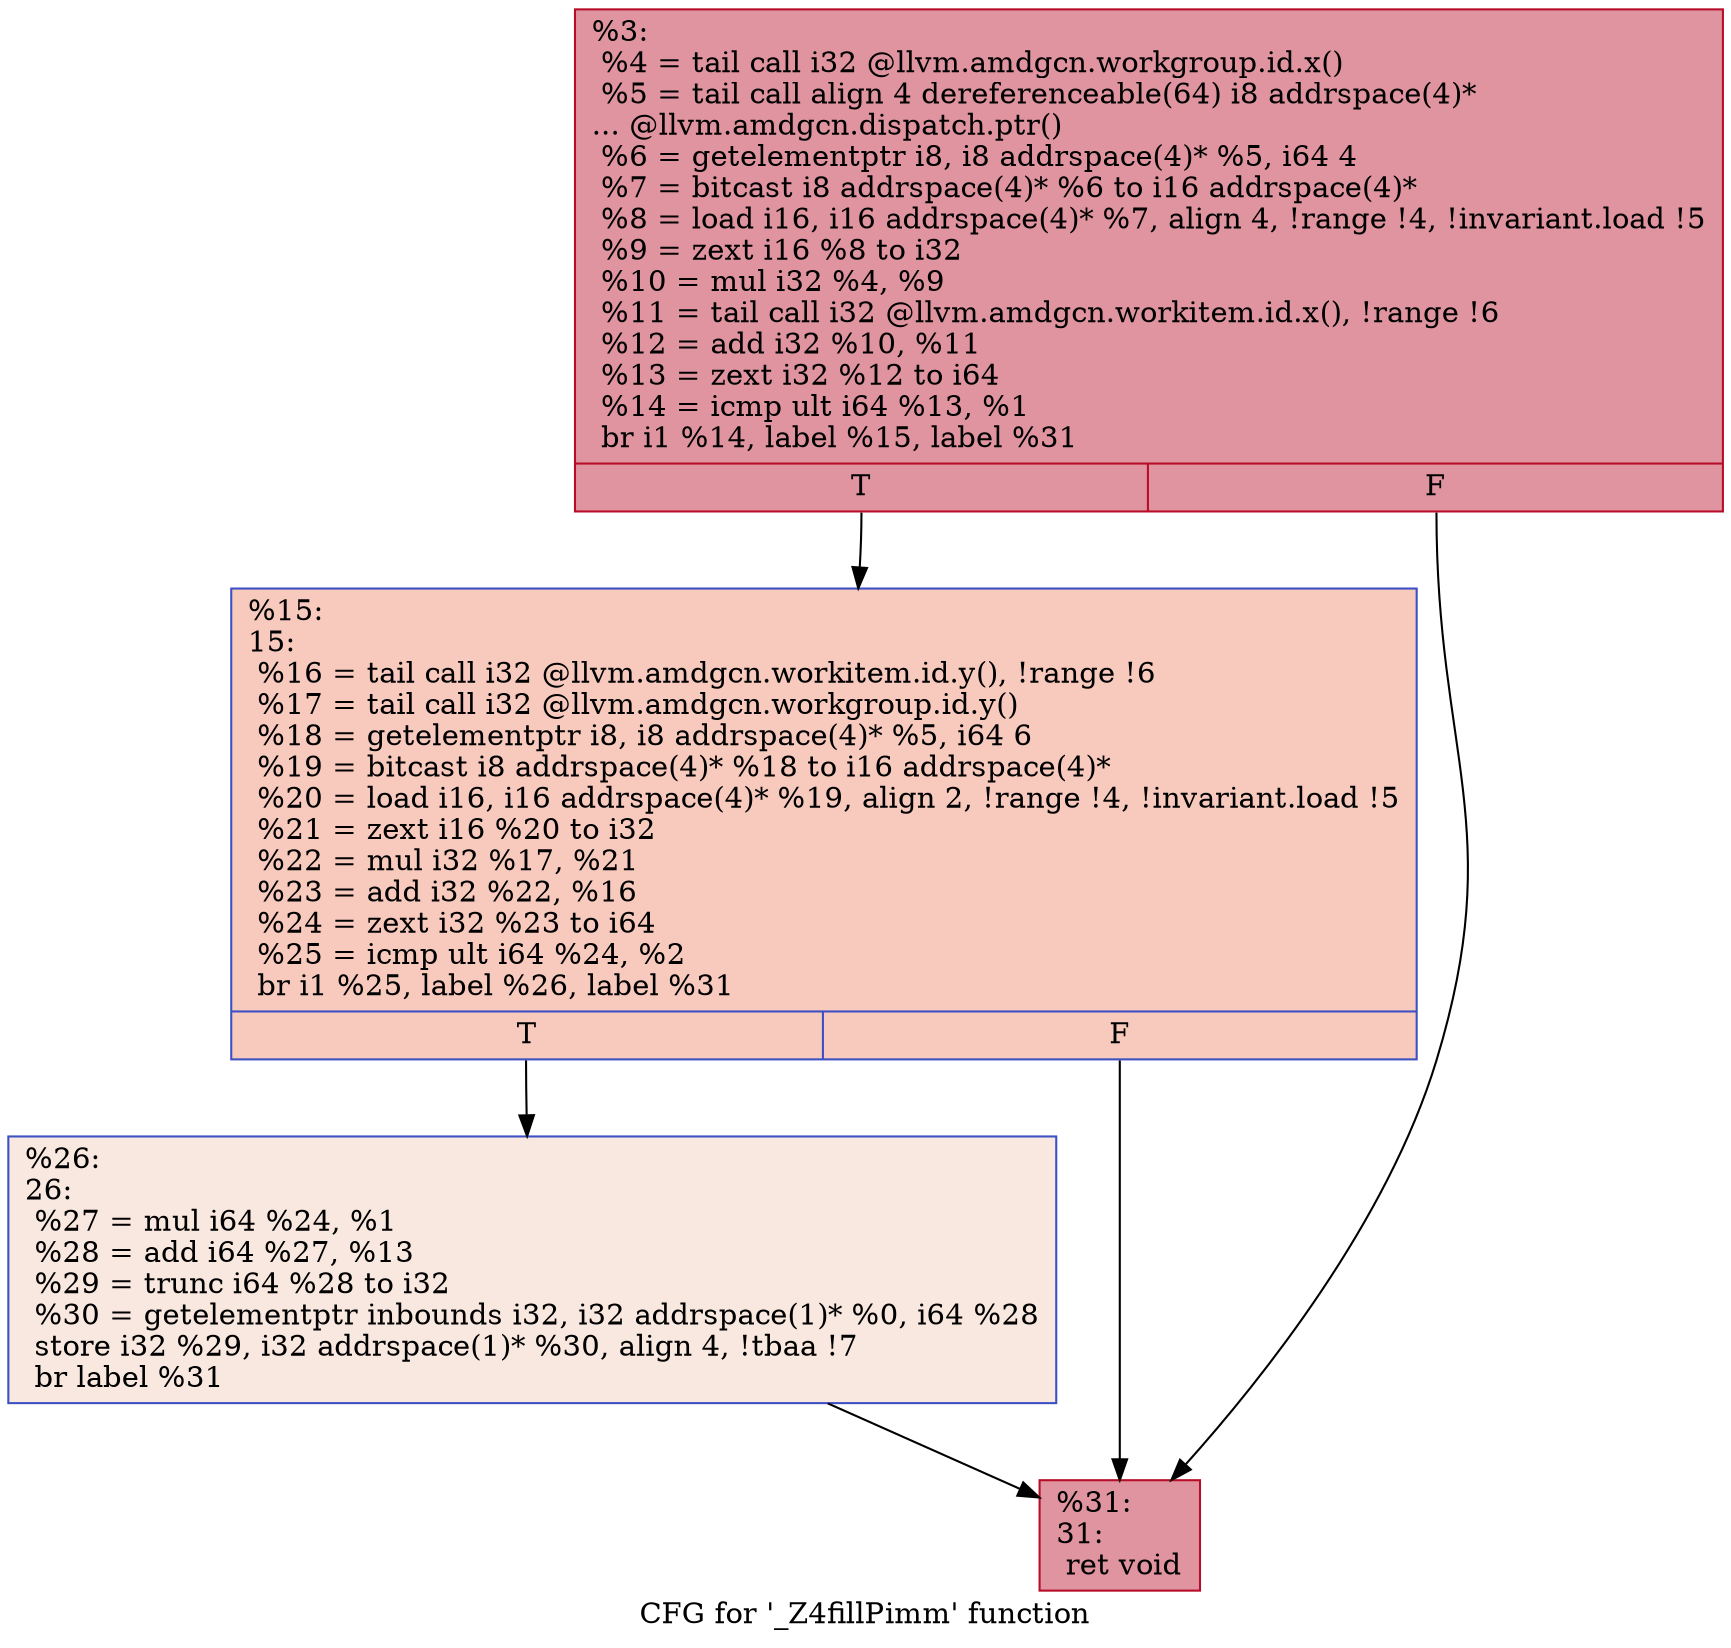 digraph "CFG for '_Z4fillPimm' function" {
	label="CFG for '_Z4fillPimm' function";

	Node0x4a251f0 [shape=record,color="#b70d28ff", style=filled, fillcolor="#b70d2870",label="{%3:\l  %4 = tail call i32 @llvm.amdgcn.workgroup.id.x()\l  %5 = tail call align 4 dereferenceable(64) i8 addrspace(4)*\l... @llvm.amdgcn.dispatch.ptr()\l  %6 = getelementptr i8, i8 addrspace(4)* %5, i64 4\l  %7 = bitcast i8 addrspace(4)* %6 to i16 addrspace(4)*\l  %8 = load i16, i16 addrspace(4)* %7, align 4, !range !4, !invariant.load !5\l  %9 = zext i16 %8 to i32\l  %10 = mul i32 %4, %9\l  %11 = tail call i32 @llvm.amdgcn.workitem.id.x(), !range !6\l  %12 = add i32 %10, %11\l  %13 = zext i32 %12 to i64\l  %14 = icmp ult i64 %13, %1\l  br i1 %14, label %15, label %31\l|{<s0>T|<s1>F}}"];
	Node0x4a251f0:s0 -> Node0x4a27170;
	Node0x4a251f0:s1 -> Node0x4a27200;
	Node0x4a27170 [shape=record,color="#3d50c3ff", style=filled, fillcolor="#ef886b70",label="{%15:\l15:                                               \l  %16 = tail call i32 @llvm.amdgcn.workitem.id.y(), !range !6\l  %17 = tail call i32 @llvm.amdgcn.workgroup.id.y()\l  %18 = getelementptr i8, i8 addrspace(4)* %5, i64 6\l  %19 = bitcast i8 addrspace(4)* %18 to i16 addrspace(4)*\l  %20 = load i16, i16 addrspace(4)* %19, align 2, !range !4, !invariant.load !5\l  %21 = zext i16 %20 to i32\l  %22 = mul i32 %17, %21\l  %23 = add i32 %22, %16\l  %24 = zext i32 %23 to i64\l  %25 = icmp ult i64 %24, %2\l  br i1 %25, label %26, label %31\l|{<s0>T|<s1>F}}"];
	Node0x4a27170:s0 -> Node0x4a28e60;
	Node0x4a27170:s1 -> Node0x4a27200;
	Node0x4a28e60 [shape=record,color="#3d50c3ff", style=filled, fillcolor="#f1ccb870",label="{%26:\l26:                                               \l  %27 = mul i64 %24, %1\l  %28 = add i64 %27, %13\l  %29 = trunc i64 %28 to i32\l  %30 = getelementptr inbounds i32, i32 addrspace(1)* %0, i64 %28\l  store i32 %29, i32 addrspace(1)* %30, align 4, !tbaa !7\l  br label %31\l}"];
	Node0x4a28e60 -> Node0x4a27200;
	Node0x4a27200 [shape=record,color="#b70d28ff", style=filled, fillcolor="#b70d2870",label="{%31:\l31:                                               \l  ret void\l}"];
}

